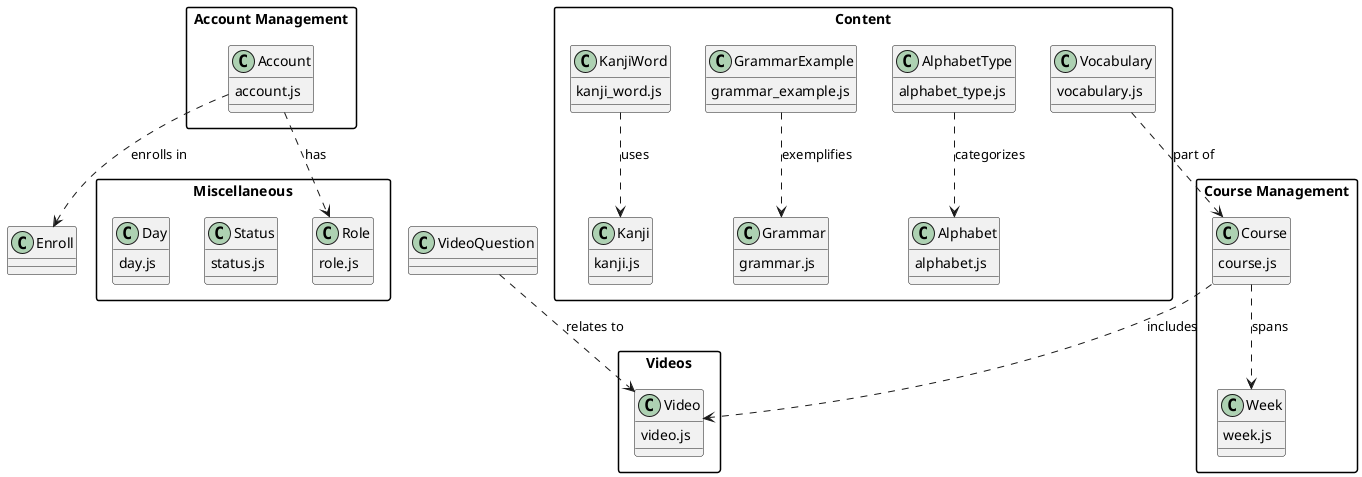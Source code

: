 @startuml
skinparam packageStyle rectangle

package "Account Management" {
  class Account {
    account.js
  }
}

package "Course Management" {
  class Course {
    course.js
  }
  class Week {
    week.js
  }
}

package "Content" {
  class Alphabet {
    alphabet.js
  }
  class AlphabetType {
    alphabet_type.js
  }
  class Grammar {
    grammar.js
  }
  class GrammarExample {
    grammar_example.js
  }
  class Kanji {
    kanji.js
  }
  class KanjiWord {
    kanji_word.js
  }
  class Vocabulary {
    vocabulary.js
  }
}


package "Videos" {
  class Video {
    video.js
  }
}

package "Miscellaneous" {
  class Role {
    role.js
  }
  class Status {
    status.js
  }
  class Day {
    day.js
  }
}

' Relationships between packages
Account ..> Role : has
Account ..> Enroll : enrolls in
Course ..> Week : spans

AlphabetType ..> Alphabet : categorizes
GrammarExample ..> Grammar : exemplifies
KanjiWord ..> Kanji : uses
Vocabulary ..> Course : part of


VideoQuestion ..> Video : relates to

Course ..> Video : includes
@enduml
